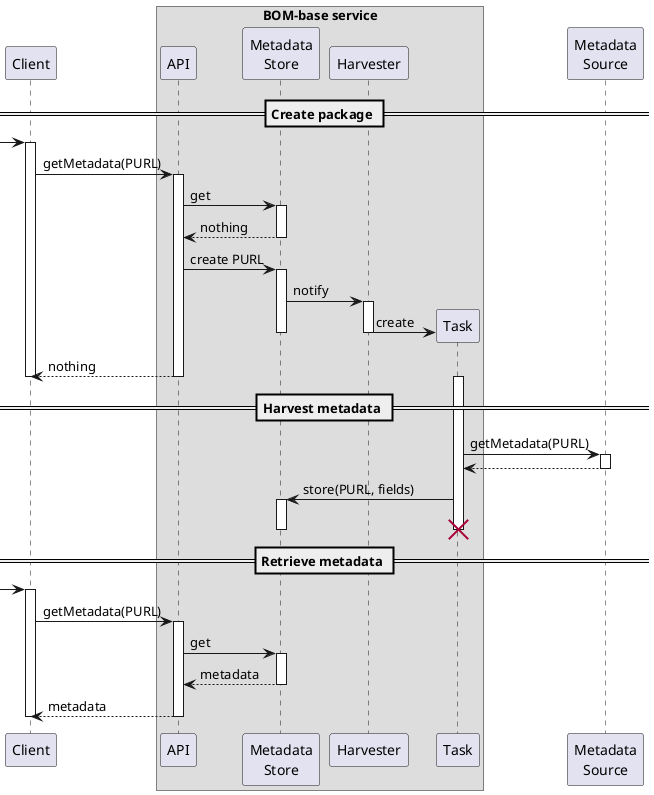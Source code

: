 @startuml

autoactivate on

participant Client
box BOM-base service
participant API
participant "Metadata\nStore" as Store
participant Harvester
participant Task
end box
participant "Metadata\nSource" as Source

== Create package ==
-> Client
Client -> API: getMetadata(PURL)
    API -> Store: get
    return nothing
    API -> Store: create PURL
    Store -> Harvester: notify
    Harvester -> Task **: create
    deactivate
    deactivate
return nothing
    deactivate Client

== Harvest metadata ==
activate Task
Task -> Source: getMetadata(PURL)
return
Task -> Store: store(PURL, fields)
deactivate
destroy Task

== Retrieve metadata ==
-> Client
Client -> API: getMetadata(PURL)
    API -> Store: get
    return metadata
return metadata
deactivate Client

@enduml
